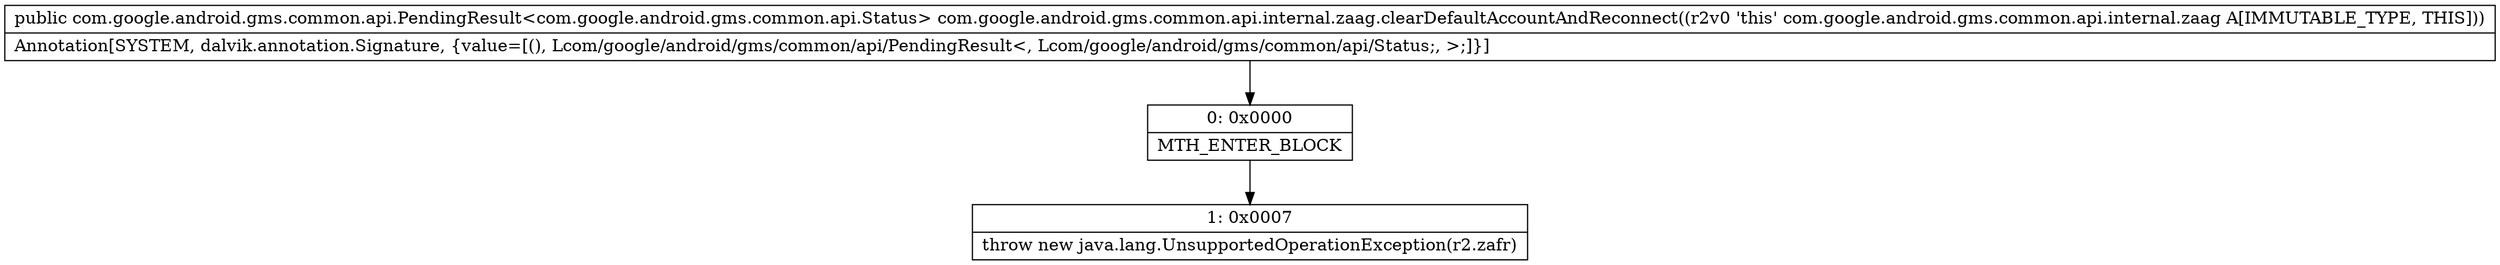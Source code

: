 digraph "CFG forcom.google.android.gms.common.api.internal.zaag.clearDefaultAccountAndReconnect()Lcom\/google\/android\/gms\/common\/api\/PendingResult;" {
Node_0 [shape=record,label="{0\:\ 0x0000|MTH_ENTER_BLOCK\l}"];
Node_1 [shape=record,label="{1\:\ 0x0007|throw new java.lang.UnsupportedOperationException(r2.zafr)\l}"];
MethodNode[shape=record,label="{public com.google.android.gms.common.api.PendingResult\<com.google.android.gms.common.api.Status\> com.google.android.gms.common.api.internal.zaag.clearDefaultAccountAndReconnect((r2v0 'this' com.google.android.gms.common.api.internal.zaag A[IMMUTABLE_TYPE, THIS]))  | Annotation[SYSTEM, dalvik.annotation.Signature, \{value=[(), Lcom\/google\/android\/gms\/common\/api\/PendingResult\<, Lcom\/google\/android\/gms\/common\/api\/Status;, \>;]\}]\l}"];
MethodNode -> Node_0;
Node_0 -> Node_1;
}

